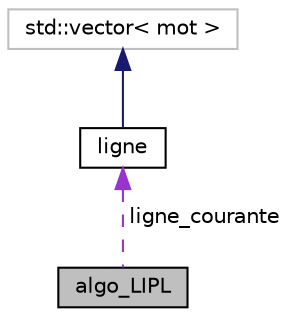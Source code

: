 digraph "algo_LIPL"
{
  edge [fontname="Helvetica",fontsize="10",labelfontname="Helvetica",labelfontsize="10"];
  node [fontname="Helvetica",fontsize="10",shape=record];
  Node1 [label="algo_LIPL",height=0.2,width=0.4,color="black", fillcolor="grey75", style="filled", fontcolor="black"];
  Node2 -> Node1 [dir="back",color="darkorchid3",fontsize="10",style="dashed",label=" ligne_courante" ,fontname="Helvetica"];
  Node2 [label="ligne",height=0.2,width=0.4,color="black", fillcolor="white", style="filled",URL="$classligne.html",tooltip="Classe décrivant une ligne, i.e. un tableau de mots. "];
  Node3 -> Node2 [dir="back",color="midnightblue",fontsize="10",style="solid",fontname="Helvetica"];
  Node3 [label="std::vector\< mot \>",height=0.2,width=0.4,color="grey75", fillcolor="white", style="filled"];
}
